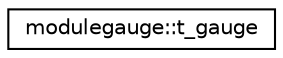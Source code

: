 digraph "Graphical Class Hierarchy"
{
 // LATEX_PDF_SIZE
  edge [fontname="Helvetica",fontsize="10",labelfontname="Helvetica",labelfontsize="10"];
  node [fontname="Helvetica",fontsize="10",shape=record];
  rankdir="LR";
  Node0 [label="modulegauge::t_gauge",height=0.2,width=0.4,color="black", fillcolor="white", style="filled",URL="$structmodulegauge_1_1t__gauge.html",tooltip=" "];
}
